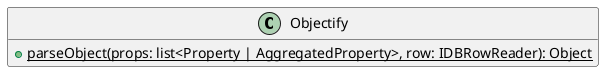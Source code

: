@startuml objectifier
hide empty members

class Objectify {
    {static} +parseObject(props: list<Property | AggregatedProperty>, row: IDBRowReader): Object
}

@enduml